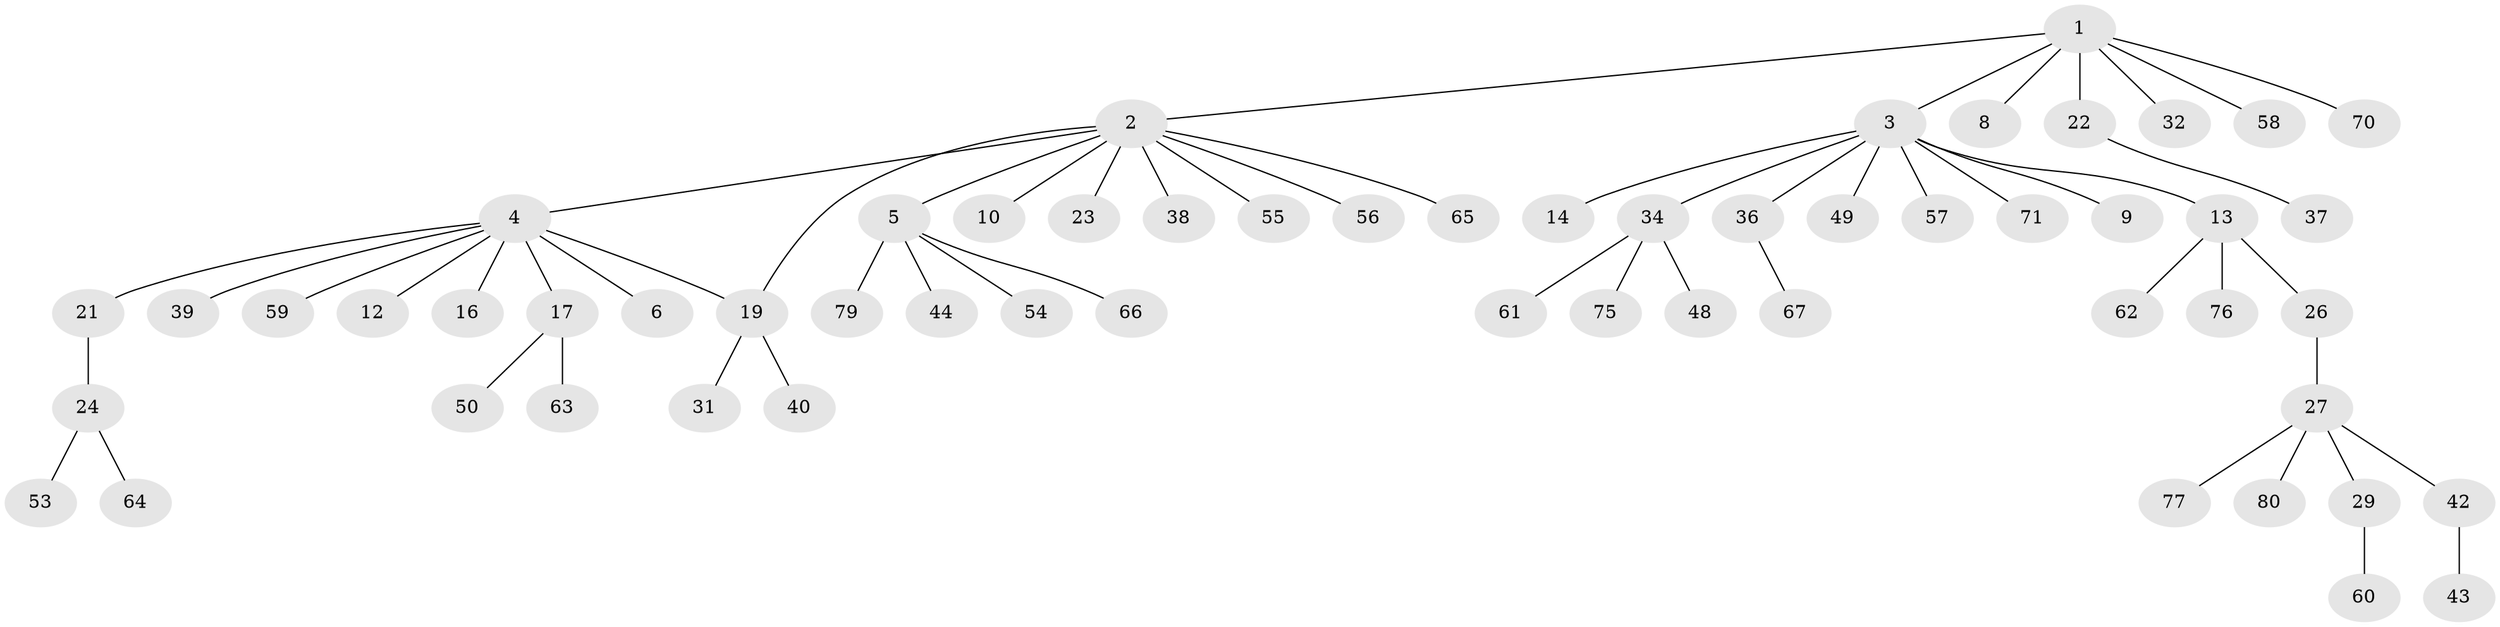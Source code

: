 // Generated by graph-tools (version 1.1) at 2025/51/02/27/25 19:51:57]
// undirected, 58 vertices, 58 edges
graph export_dot {
graph [start="1"]
  node [color=gray90,style=filled];
  1 [super="+11"];
  2 [super="+69"];
  3 [super="+7"];
  4 [super="+15"];
  5 [super="+20"];
  6;
  8;
  9 [super="+41"];
  10 [super="+72"];
  12;
  13 [super="+28"];
  14;
  16 [super="+25"];
  17 [super="+18"];
  19 [super="+51"];
  21 [super="+33"];
  22 [super="+45"];
  23 [super="+74"];
  24 [super="+35"];
  26 [super="+30"];
  27 [super="+47"];
  29;
  31;
  32 [super="+46"];
  34 [super="+73"];
  36;
  37;
  38 [super="+68"];
  39;
  40;
  42;
  43;
  44 [super="+78"];
  48 [super="+52"];
  49;
  50;
  53;
  54;
  55;
  56;
  57;
  58;
  59;
  60;
  61;
  62;
  63;
  64;
  65;
  66;
  67;
  70;
  71;
  75;
  76;
  77;
  79;
  80;
  1 -- 2;
  1 -- 3;
  1 -- 8;
  1 -- 22;
  1 -- 32;
  1 -- 70;
  1 -- 58;
  2 -- 4;
  2 -- 5;
  2 -- 10;
  2 -- 19;
  2 -- 23;
  2 -- 38;
  2 -- 55;
  2 -- 56;
  2 -- 65;
  3 -- 36;
  3 -- 34;
  3 -- 71;
  3 -- 9;
  3 -- 13;
  3 -- 14;
  3 -- 49;
  3 -- 57;
  4 -- 6;
  4 -- 12;
  4 -- 16;
  4 -- 17 [weight=2];
  4 -- 19;
  4 -- 21;
  4 -- 39;
  4 -- 59;
  5 -- 66;
  5 -- 54;
  5 -- 44;
  5 -- 79;
  13 -- 26;
  13 -- 76;
  13 -- 62;
  17 -- 50;
  17 -- 63;
  19 -- 31;
  19 -- 40;
  21 -- 24;
  22 -- 37;
  24 -- 53;
  24 -- 64;
  26 -- 27;
  27 -- 29;
  27 -- 42;
  27 -- 77;
  27 -- 80;
  29 -- 60;
  34 -- 48;
  34 -- 61;
  34 -- 75;
  36 -- 67;
  42 -- 43;
}
